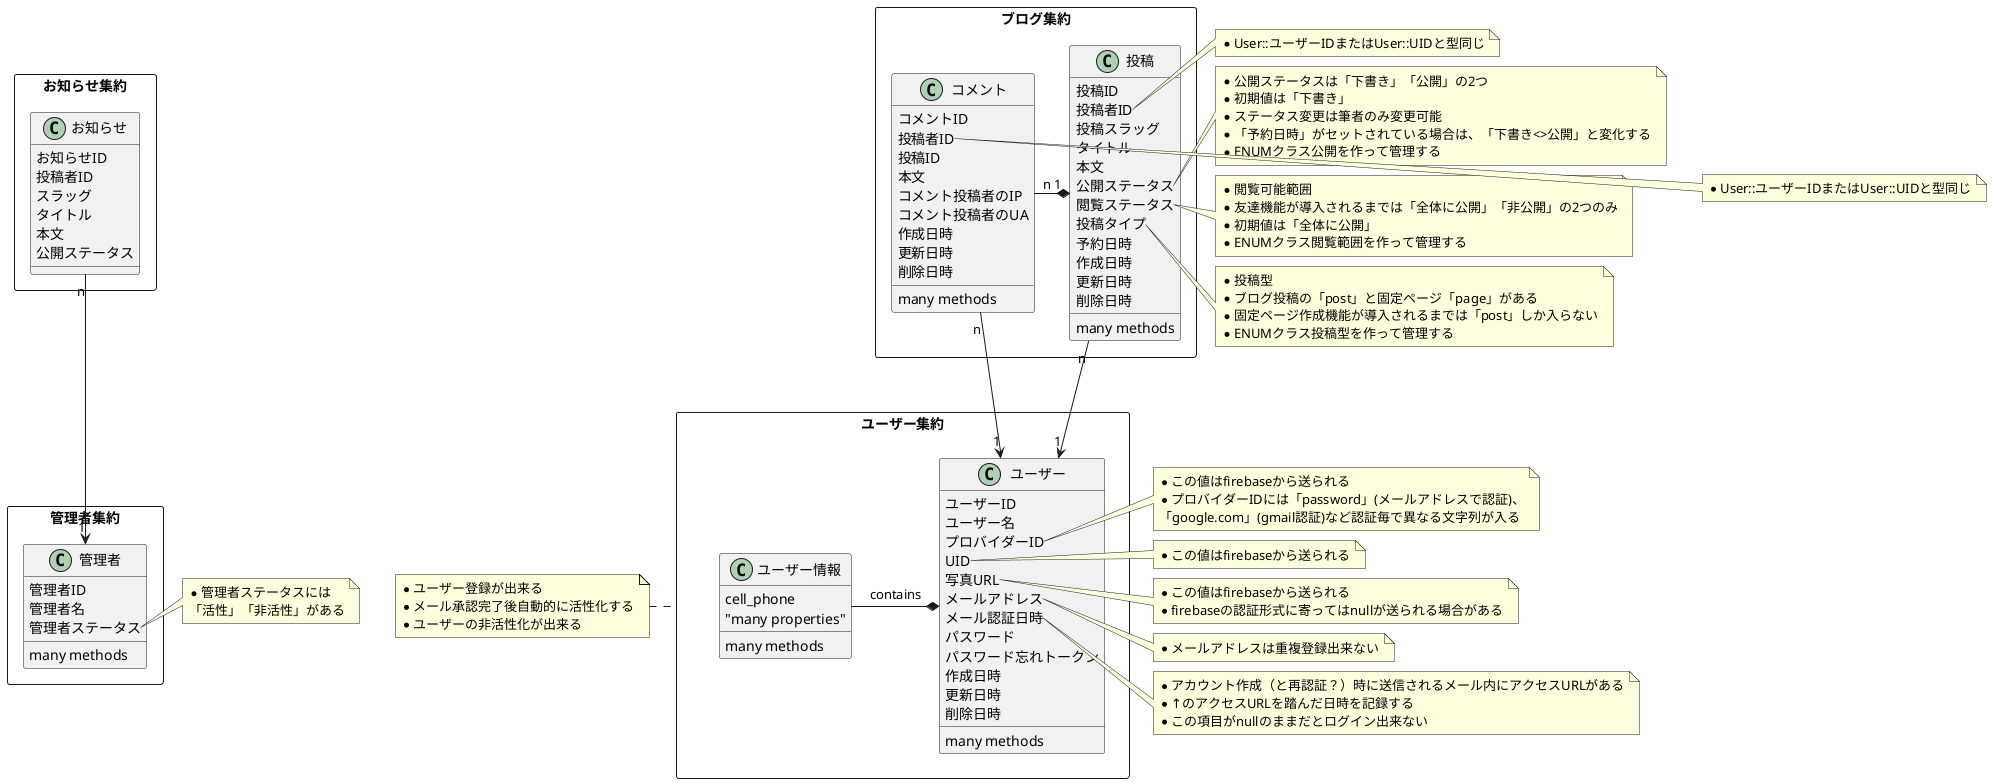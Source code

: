 @startuml
'https://plantuml.com/class-diagram

rectangle "ブログ集約" as BlogAggregation {
    class "投稿" as Post {
        {field} 投稿ID
        {field} 投稿者ID
        {field} 投稿スラッグ
        {field} タイトル
        {field} 本文
        {field} 公開ステータス
        {field} 閲覧ステータス
        {field} 投稿タイプ
        {field} 予約日時
        {field} 作成日時
        {field} 更新日時
        {field} 削除日時
        {method} many methods
    }
    class "コメント" as Comment {
        {field} コメントID
        {field} 投稿者ID
        {field} 投稿ID
        {field} 本文
        {field} コメント投稿者のIP
        {field} コメント投稿者のUA
        {field} 作成日時
        {field} 更新日時
        {field} 削除日時
        {method} many methods
    }
}

rectangle "お知らせ集約" as InformationAggregation {
    class "お知らせ" as Information {
        {field} お知らせID
        {field} 投稿者ID
        {field} スラッグ
        {field} タイトル
        {field} 本文
        {field} 公開ステータス
    }
}

rectangle "ユーザー集約" as UserAggregation {
    class "ユーザー" as User {
        {field} ユーザーID
        {field} ユーザー名
        {field} プロバイダーID
        {field} UID
        {field} 写真URL
        {field} メールアドレス
        {field} メール認証日時
        {field} パスワード
        {field} パスワード忘れトークン
        {field} 作成日時
        {field} 更新日時
        {field} 削除日時
        {method} many methods
    }
    class "ユーザー情報" as UserProfile {
        {field} cell_phone
        {field} "many properties"
        {method} many methods
    }
}

rectangle "管理者集約" as AdminAggregation {
    class "管理者" as Admin {
        {field} 管理者ID
        {field} 管理者名
        {field} 管理者ステータス
        {method} many methods
    }
}

note right of Admin::管理者ステータス
    * 管理者ステータスには
    「活性」「非活性」がある
end note

note left of UserAggregation
    * ユーザー登録が出来る
    * メール承認完了後自動的に活性化する
    * ユーザーの非活性化が出来る
end note
note right of User::プロバイダーID
    * この値はfirebaseから送られる
    * プロバイダーIDには「password」(メールアドレスで認証)、
    「google.com」(gmail認証)など認証毎で異なる文字列が入る
end note

note right of User::UID
    * この値はfirebaseから送られる
end note

note right of User::写真URL
    * この値はfirebaseから送られる
    * firebaseの認証形式に寄ってはnullが送られる場合がある
end note

note right of User::メールアドレス
    * メールアドレスは重複登録出来ない
end note

note right of User::メール認証日時
    * アカウント作成（と再認証？）時に送信されるメール内にアクセスURLがある
    * ↑のアクセスURLを踏んだ日時を記録する
    * この項目がnullのままだとログイン出来ない
end note

note right of Post::投稿者ID
  * User::ユーザーIDまたはUser::UIDと型同じ
end note

note right of Post::公開ステータス
  * 公開ステータスは「下書き」「公開」の2つ
  * 初期値は「下書き」
  * ステータス変更は筆者のみ変更可能
  * 「予約日時」がセットされている場合は、「下書き<>公開」と変化する
  * ENUMクラス公開を作って管理する
end note

note right of Post::閲覧ステータス
  * 閲覧可能範囲
  * 友達機能が導入されるまでは「全体に公開」「非公開」の2つのみ
  * 初期値は「全体に公開」
  * ENUMクラス閲覧範囲を作って管理する
end note

note right of Post::投稿タイプ
  * 投稿型
  * ブログ投稿の「post」と固定ページ「page」がある
  * 固定ページ作成機能が導入されるまでは「post」しか入らない
  * ENUMクラス投稿型を作って管理する
end note

note right of Comment::投稿者ID
  * User::ユーザーIDまたはUser::UIDと型同じ
end note


Post "n" --> "1" User
Comment "n" --> "1" User
Comment "n" -* "1" Post
Information "n" --> "1" Admin
UserProfile -* User: contains

'note right of Diary
'  部分クラスがなくて成り立ちます。
'end note


@enduml
